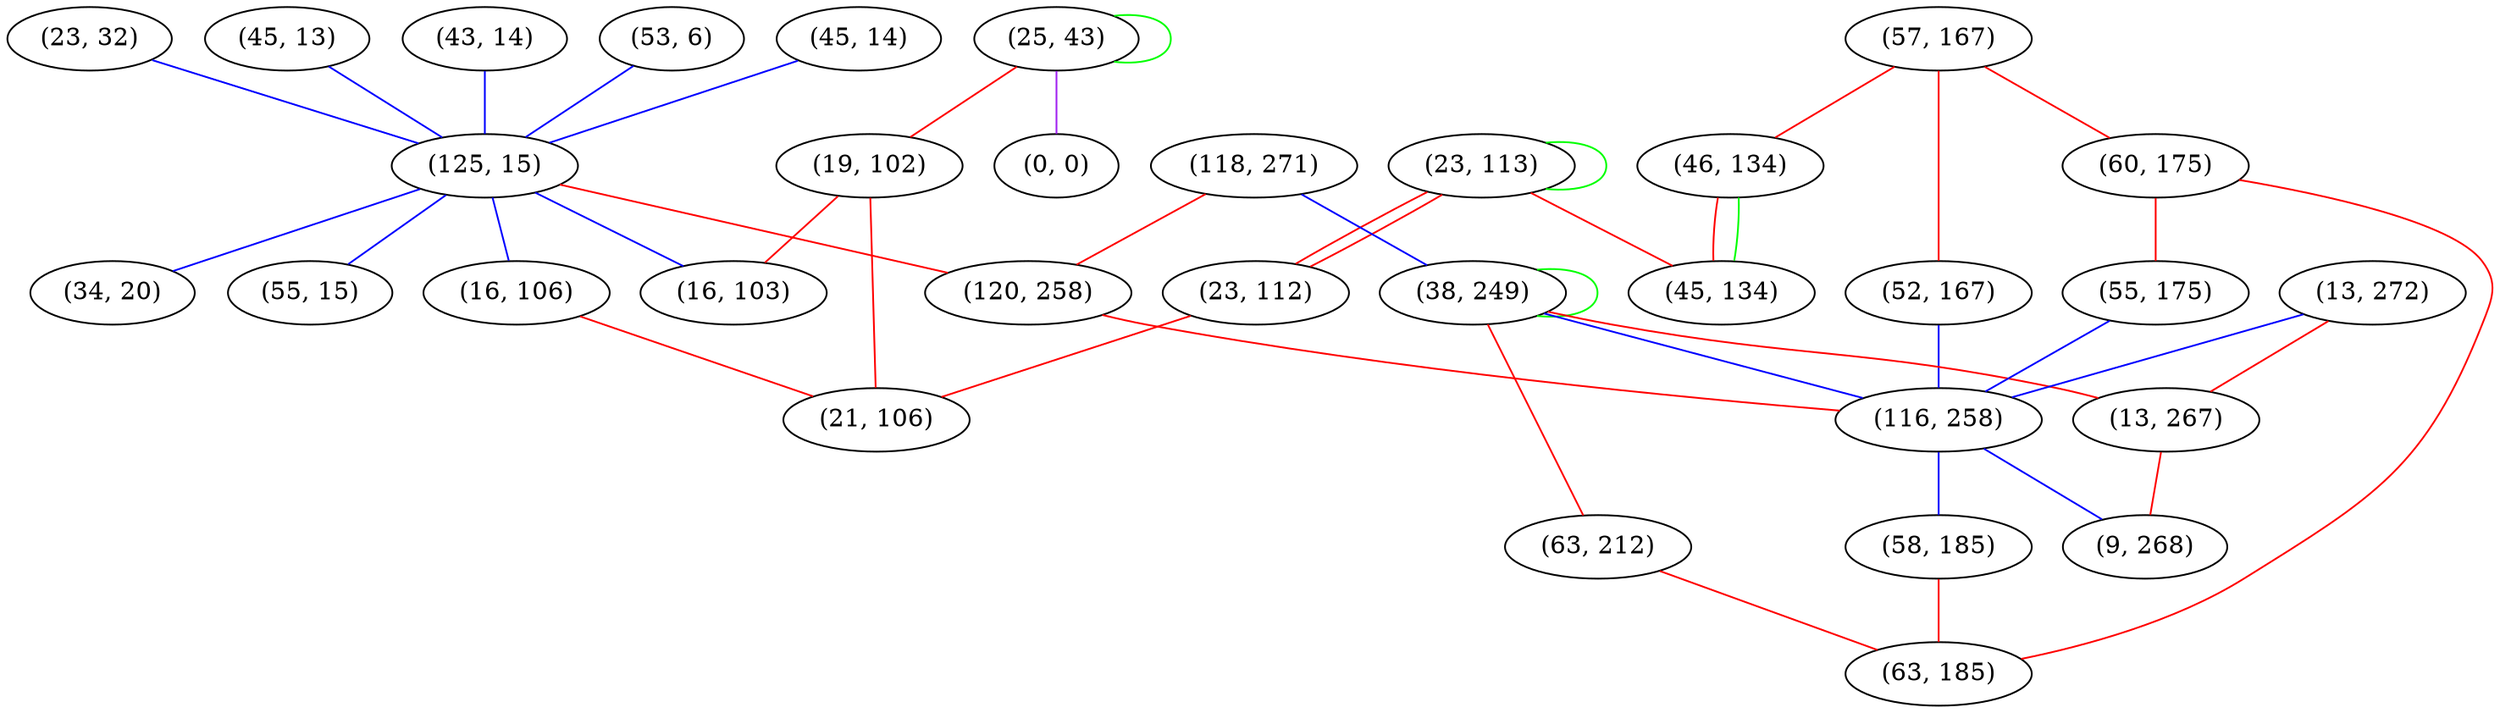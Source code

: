 graph "" {
"(23, 113)";
"(45, 14)";
"(57, 167)";
"(52, 167)";
"(23, 32)";
"(25, 43)";
"(23, 112)";
"(45, 13)";
"(19, 102)";
"(118, 271)";
"(38, 249)";
"(13, 272)";
"(60, 175)";
"(55, 175)";
"(43, 14)";
"(53, 6)";
"(125, 15)";
"(16, 103)";
"(120, 258)";
"(0, 0)";
"(16, 106)";
"(116, 258)";
"(21, 106)";
"(55, 15)";
"(63, 212)";
"(58, 185)";
"(34, 20)";
"(46, 134)";
"(45, 134)";
"(63, 185)";
"(13, 267)";
"(9, 268)";
"(23, 113)" -- "(45, 134)"  [color=red, key=0, weight=1];
"(23, 113)" -- "(23, 112)"  [color=red, key=0, weight=1];
"(23, 113)" -- "(23, 112)"  [color=red, key=1, weight=1];
"(23, 113)" -- "(23, 113)"  [color=green, key=0, weight=2];
"(45, 14)" -- "(125, 15)"  [color=blue, key=0, weight=3];
"(57, 167)" -- "(60, 175)"  [color=red, key=0, weight=1];
"(57, 167)" -- "(52, 167)"  [color=red, key=0, weight=1];
"(57, 167)" -- "(46, 134)"  [color=red, key=0, weight=1];
"(52, 167)" -- "(116, 258)"  [color=blue, key=0, weight=3];
"(23, 32)" -- "(125, 15)"  [color=blue, key=0, weight=3];
"(25, 43)" -- "(0, 0)"  [color=purple, key=0, weight=4];
"(25, 43)" -- "(25, 43)"  [color=green, key=0, weight=2];
"(25, 43)" -- "(19, 102)"  [color=red, key=0, weight=1];
"(23, 112)" -- "(21, 106)"  [color=red, key=0, weight=1];
"(45, 13)" -- "(125, 15)"  [color=blue, key=0, weight=3];
"(19, 102)" -- "(21, 106)"  [color=red, key=0, weight=1];
"(19, 102)" -- "(16, 103)"  [color=red, key=0, weight=1];
"(118, 271)" -- "(38, 249)"  [color=blue, key=0, weight=3];
"(118, 271)" -- "(120, 258)"  [color=red, key=0, weight=1];
"(38, 249)" -- "(63, 212)"  [color=red, key=0, weight=1];
"(38, 249)" -- "(116, 258)"  [color=blue, key=0, weight=3];
"(38, 249)" -- "(38, 249)"  [color=green, key=0, weight=2];
"(38, 249)" -- "(13, 267)"  [color=red, key=0, weight=1];
"(13, 272)" -- "(116, 258)"  [color=blue, key=0, weight=3];
"(13, 272)" -- "(13, 267)"  [color=red, key=0, weight=1];
"(60, 175)" -- "(55, 175)"  [color=red, key=0, weight=1];
"(60, 175)" -- "(63, 185)"  [color=red, key=0, weight=1];
"(55, 175)" -- "(116, 258)"  [color=blue, key=0, weight=3];
"(43, 14)" -- "(125, 15)"  [color=blue, key=0, weight=3];
"(53, 6)" -- "(125, 15)"  [color=blue, key=0, weight=3];
"(125, 15)" -- "(16, 106)"  [color=blue, key=0, weight=3];
"(125, 15)" -- "(34, 20)"  [color=blue, key=0, weight=3];
"(125, 15)" -- "(120, 258)"  [color=red, key=0, weight=1];
"(125, 15)" -- "(55, 15)"  [color=blue, key=0, weight=3];
"(125, 15)" -- "(16, 103)"  [color=blue, key=0, weight=3];
"(120, 258)" -- "(116, 258)"  [color=red, key=0, weight=1];
"(16, 106)" -- "(21, 106)"  [color=red, key=0, weight=1];
"(116, 258)" -- "(9, 268)"  [color=blue, key=0, weight=3];
"(116, 258)" -- "(58, 185)"  [color=blue, key=0, weight=3];
"(63, 212)" -- "(63, 185)"  [color=red, key=0, weight=1];
"(58, 185)" -- "(63, 185)"  [color=red, key=0, weight=1];
"(46, 134)" -- "(45, 134)"  [color=red, key=0, weight=1];
"(46, 134)" -- "(45, 134)"  [color=green, key=1, weight=2];
"(13, 267)" -- "(9, 268)"  [color=red, key=0, weight=1];
}
